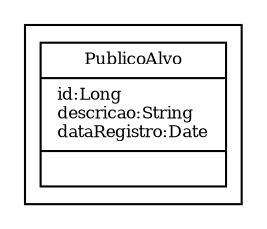 digraph G{
fontname = "Times-Roman"
fontsize = 8

node [
        fontname = "Times-Roman"
        fontsize = 8
        shape = "record"
]

edge [
        fontname = "Times-Roman"
        fontsize = 8
]

subgraph clusterPUBLICO_ALVO
{
PublicoAlvo [label = "{PublicoAlvo|id:Long\ldescricao:String\ldataRegistro:Date\l|\l}"]
}
}
